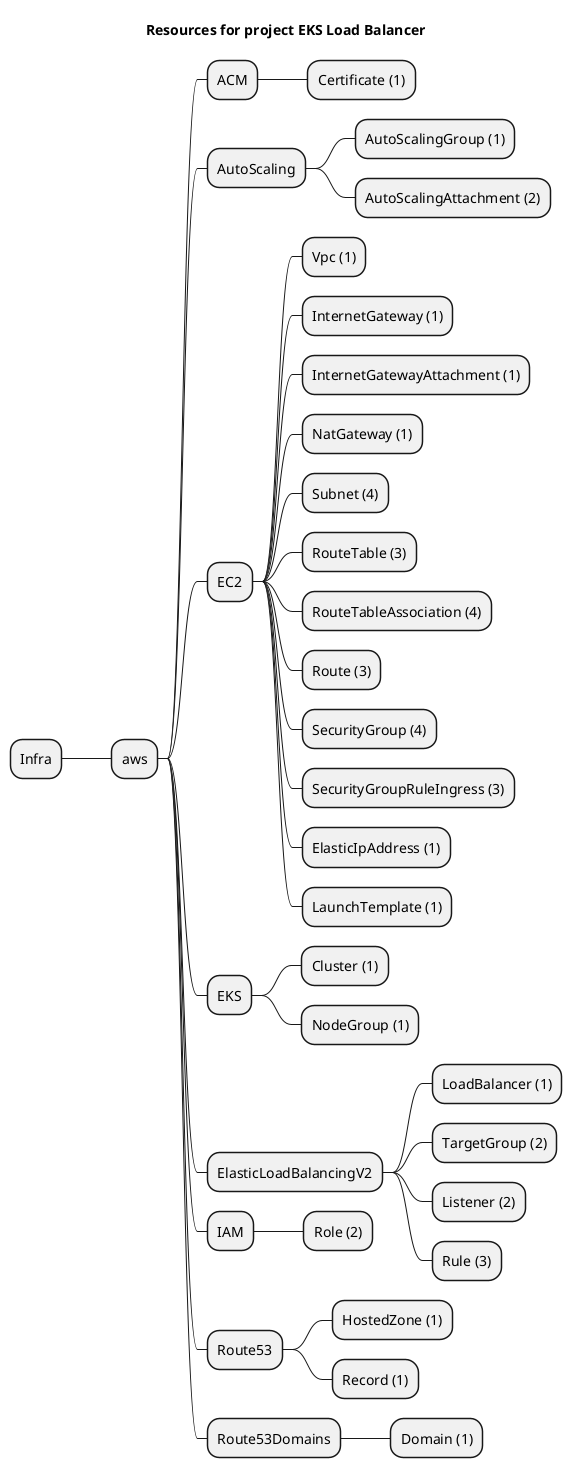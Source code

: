 @startmindmap
title Resources for project EKS Load Balancer
skinparam monochrome true
+ Infra
++ aws
+++ ACM
++++ Certificate (1)
+++ AutoScaling
++++ AutoScalingGroup (1)
++++ AutoScalingAttachment (2)
+++ EC2
++++ Vpc (1)
++++ InternetGateway (1)
++++ InternetGatewayAttachment (1)
++++ NatGateway (1)
++++ Subnet (4)
++++ RouteTable (3)
++++ RouteTableAssociation (4)
++++ Route (3)
++++ SecurityGroup (4)
++++ SecurityGroupRuleIngress (3)
++++ ElasticIpAddress (1)
++++ LaunchTemplate (1)
+++ EKS
++++ Cluster (1)
++++ NodeGroup (1)
+++ ElasticLoadBalancingV2
++++ LoadBalancer (1)
++++ TargetGroup (2)
++++ Listener (2)
++++ Rule (3)
+++ IAM
++++ Role (2)
+++ Route53
++++ HostedZone (1)
++++ Record (1)
+++ Route53Domains
++++ Domain (1)
@endmindmap